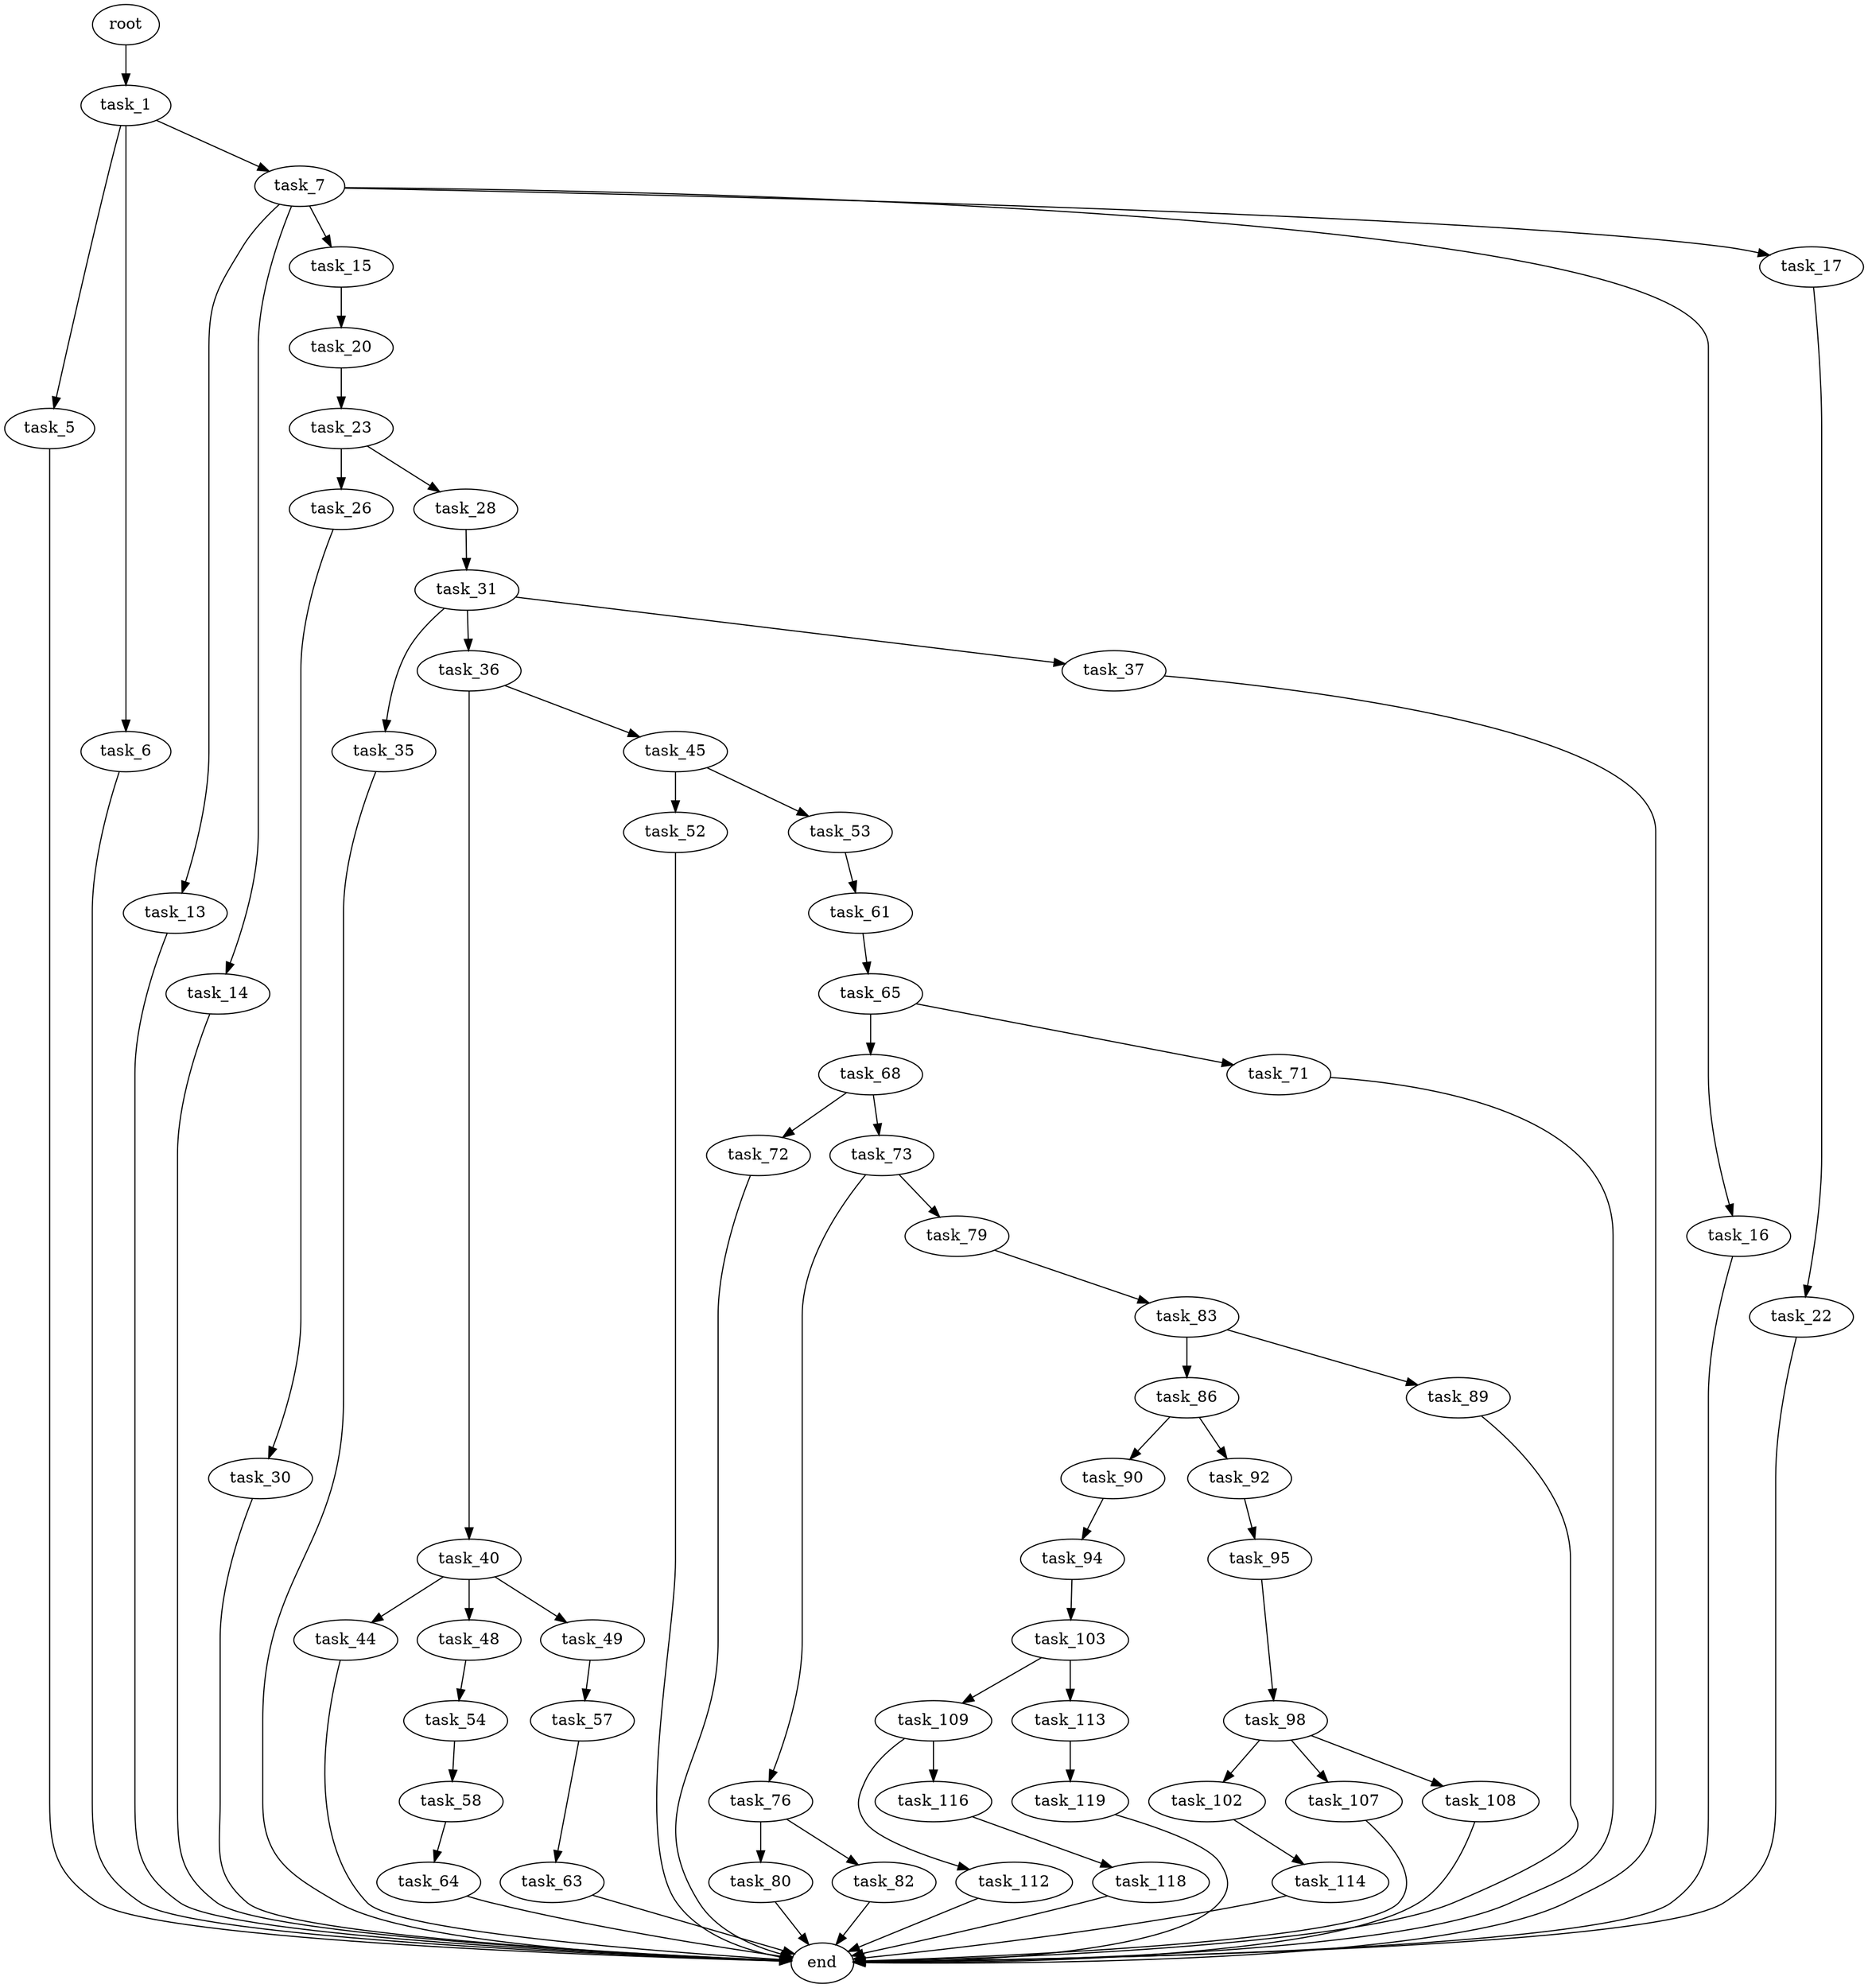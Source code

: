 digraph G {
  root [size="0.000000"];
  task_1 [size="3364580300.000000"];
  task_5 [size="126892502124.000000"];
  task_6 [size="5992559955.000000"];
  task_7 [size="178188410256.000000"];
  end [size="0.000000"];
  task_13 [size="573045051242.000000"];
  task_14 [size="782757789696.000000"];
  task_15 [size="7548706457.000000"];
  task_16 [size="385771694245.000000"];
  task_17 [size="368293445632.000000"];
  task_20 [size="782757789696.000000"];
  task_22 [size="95432221272.000000"];
  task_23 [size="2607011839.000000"];
  task_26 [size="8589934592.000000"];
  task_28 [size="134217728000.000000"];
  task_30 [size="952448246720.000000"];
  task_31 [size="134217728000.000000"];
  task_35 [size="231928233984.000000"];
  task_36 [size="782757789696.000000"];
  task_37 [size="1073741824000.000000"];
  task_40 [size="368293445632.000000"];
  task_45 [size="368293445632.000000"];
  task_44 [size="46709027188.000000"];
  task_48 [size="368293445632.000000"];
  task_49 [size="42062845180.000000"];
  task_52 [size="13576152242.000000"];
  task_53 [size="549755813888.000000"];
  task_54 [size="7183233127.000000"];
  task_57 [size="134217728000.000000"];
  task_61 [size="549755813888.000000"];
  task_58 [size="317319382128.000000"];
  task_63 [size="45925009771.000000"];
  task_64 [size="526172314679.000000"];
  task_65 [size="244961020706.000000"];
  task_68 [size="368293445632.000000"];
  task_71 [size="353116429079.000000"];
  task_72 [size="6683370801.000000"];
  task_73 [size="231928233984.000000"];
  task_76 [size="12347829249.000000"];
  task_79 [size="53466055884.000000"];
  task_80 [size="323575476656.000000"];
  task_82 [size="149488488264.000000"];
  task_83 [size="2781689040.000000"];
  task_86 [size="6108428092.000000"];
  task_89 [size="28991029248.000000"];
  task_90 [size="782757789696.000000"];
  task_92 [size="68719476736.000000"];
  task_94 [size="15975691179.000000"];
  task_95 [size="854866952104.000000"];
  task_103 [size="8431584168.000000"];
  task_98 [size="922043220.000000"];
  task_102 [size="549755813888.000000"];
  task_107 [size="14131470328.000000"];
  task_108 [size="95572647600.000000"];
  task_114 [size="1013191147674.000000"];
  task_109 [size="368293445632.000000"];
  task_113 [size="41261531455.000000"];
  task_112 [size="231928233984.000000"];
  task_116 [size="134217728000.000000"];
  task_119 [size="3201526055.000000"];
  task_118 [size="12409001248.000000"];

  root -> task_1 [size="1.000000"];
  task_1 -> task_5 [size="134217728.000000"];
  task_1 -> task_6 [size="134217728.000000"];
  task_1 -> task_7 [size="134217728.000000"];
  task_5 -> end [size="1.000000"];
  task_6 -> end [size="1.000000"];
  task_7 -> task_13 [size="134217728.000000"];
  task_7 -> task_14 [size="134217728.000000"];
  task_7 -> task_15 [size="134217728.000000"];
  task_7 -> task_16 [size="134217728.000000"];
  task_7 -> task_17 [size="134217728.000000"];
  task_13 -> end [size="1.000000"];
  task_14 -> end [size="1.000000"];
  task_15 -> task_20 [size="301989888.000000"];
  task_16 -> end [size="1.000000"];
  task_17 -> task_22 [size="411041792.000000"];
  task_20 -> task_23 [size="679477248.000000"];
  task_22 -> end [size="1.000000"];
  task_23 -> task_26 [size="209715200.000000"];
  task_23 -> task_28 [size="209715200.000000"];
  task_26 -> task_30 [size="33554432.000000"];
  task_28 -> task_31 [size="209715200.000000"];
  task_30 -> end [size="1.000000"];
  task_31 -> task_35 [size="209715200.000000"];
  task_31 -> task_36 [size="209715200.000000"];
  task_31 -> task_37 [size="209715200.000000"];
  task_35 -> end [size="1.000000"];
  task_36 -> task_40 [size="679477248.000000"];
  task_36 -> task_45 [size="679477248.000000"];
  task_37 -> end [size="1.000000"];
  task_40 -> task_44 [size="411041792.000000"];
  task_40 -> task_48 [size="411041792.000000"];
  task_40 -> task_49 [size="411041792.000000"];
  task_45 -> task_52 [size="411041792.000000"];
  task_45 -> task_53 [size="411041792.000000"];
  task_44 -> end [size="1.000000"];
  task_48 -> task_54 [size="411041792.000000"];
  task_49 -> task_57 [size="679477248.000000"];
  task_52 -> end [size="1.000000"];
  task_53 -> task_61 [size="536870912.000000"];
  task_54 -> task_58 [size="411041792.000000"];
  task_57 -> task_63 [size="209715200.000000"];
  task_61 -> task_65 [size="536870912.000000"];
  task_58 -> task_64 [size="838860800.000000"];
  task_63 -> end [size="1.000000"];
  task_64 -> end [size="1.000000"];
  task_65 -> task_68 [size="301989888.000000"];
  task_65 -> task_71 [size="301989888.000000"];
  task_68 -> task_72 [size="411041792.000000"];
  task_68 -> task_73 [size="411041792.000000"];
  task_71 -> end [size="1.000000"];
  task_72 -> end [size="1.000000"];
  task_73 -> task_76 [size="301989888.000000"];
  task_73 -> task_79 [size="301989888.000000"];
  task_76 -> task_80 [size="301989888.000000"];
  task_76 -> task_82 [size="301989888.000000"];
  task_79 -> task_83 [size="134217728.000000"];
  task_80 -> end [size="1.000000"];
  task_82 -> end [size="1.000000"];
  task_83 -> task_86 [size="301989888.000000"];
  task_83 -> task_89 [size="301989888.000000"];
  task_86 -> task_90 [size="134217728.000000"];
  task_86 -> task_92 [size="134217728.000000"];
  task_89 -> end [size="1.000000"];
  task_90 -> task_94 [size="679477248.000000"];
  task_92 -> task_95 [size="134217728.000000"];
  task_94 -> task_103 [size="301989888.000000"];
  task_95 -> task_98 [size="838860800.000000"];
  task_103 -> task_109 [size="411041792.000000"];
  task_103 -> task_113 [size="411041792.000000"];
  task_98 -> task_102 [size="33554432.000000"];
  task_98 -> task_107 [size="33554432.000000"];
  task_98 -> task_108 [size="33554432.000000"];
  task_102 -> task_114 [size="536870912.000000"];
  task_107 -> end [size="1.000000"];
  task_108 -> end [size="1.000000"];
  task_114 -> end [size="1.000000"];
  task_109 -> task_112 [size="411041792.000000"];
  task_109 -> task_116 [size="411041792.000000"];
  task_113 -> task_119 [size="679477248.000000"];
  task_112 -> end [size="1.000000"];
  task_116 -> task_118 [size="209715200.000000"];
  task_119 -> end [size="1.000000"];
  task_118 -> end [size="1.000000"];
}

